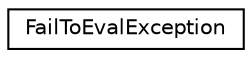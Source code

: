 digraph "Graphical Class Hierarchy"
{
  edge [fontname="Helvetica",fontsize="10",labelfontname="Helvetica",labelfontsize="10"];
  node [fontname="Helvetica",fontsize="10",shape=record];
  rankdir="LR";
  Node0 [label="FailToEvalException",height=0.2,width=0.4,color="black", fillcolor="white", style="filled",URL="$struct_fail_to_eval_exception.html"];
}
